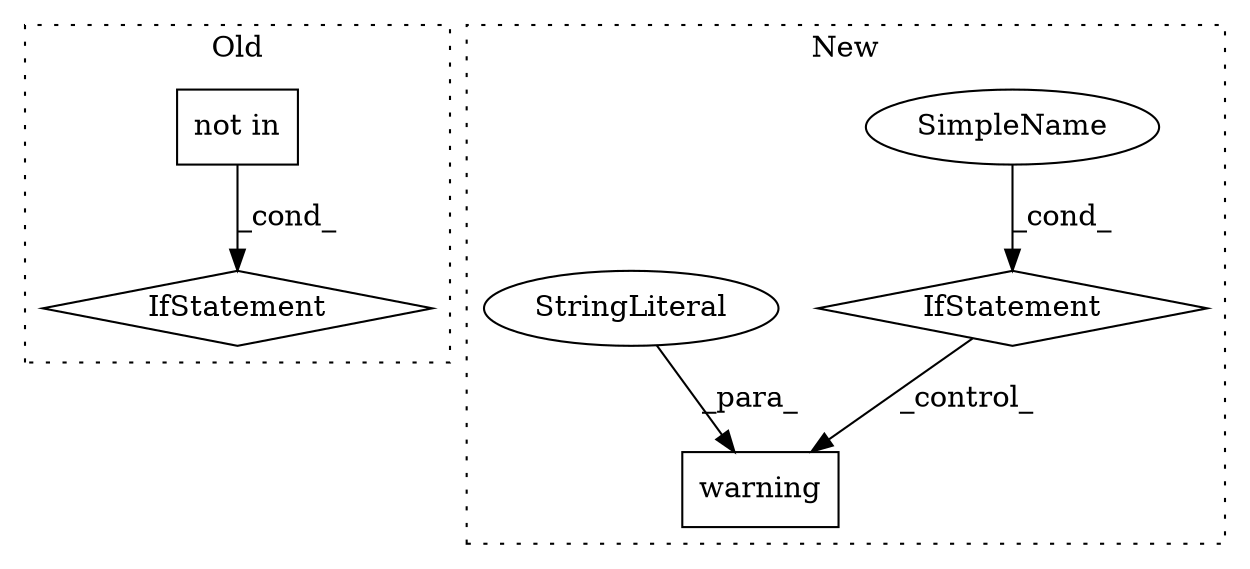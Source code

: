 digraph G {
subgraph cluster0 {
1 [label="not in" a="108" s="4040" l="36" shape="box"];
4 [label="IfStatement" a="25" s="4032,4076" l="8,2" shape="diamond"];
label = "Old";
style="dotted";
}
subgraph cluster1 {
2 [label="warning" a="32" s="5652,5695" l="8,1" shape="box"];
3 [label="IfStatement" a="25" s="5501,5553" l="4,2" shape="diamond"];
5 [label="SimpleName" a="42" s="" l="" shape="ellipse"];
6 [label="StringLiteral" a="45" s="5660" l="20" shape="ellipse"];
label = "New";
style="dotted";
}
1 -> 4 [label="_cond_"];
3 -> 2 [label="_control_"];
5 -> 3 [label="_cond_"];
6 -> 2 [label="_para_"];
}